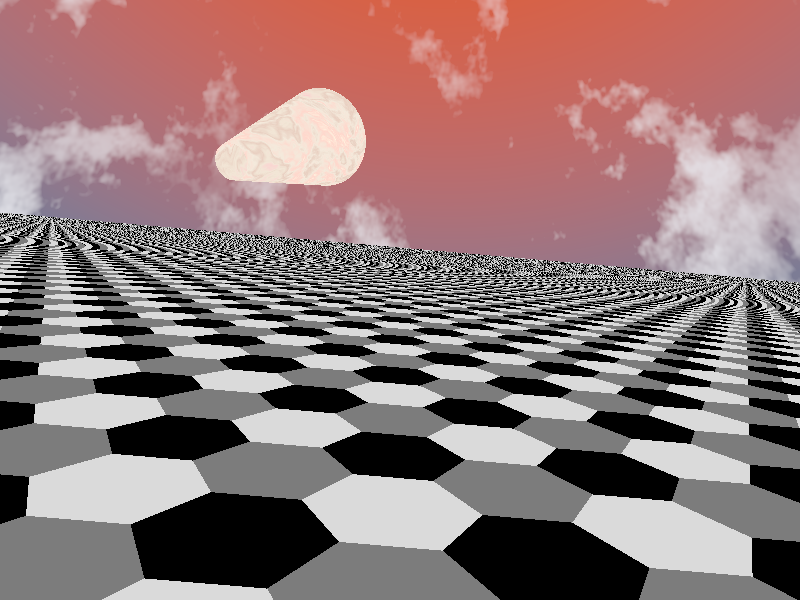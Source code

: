 #include "colors.inc" 
#include "shapes.inc"
#include "textures.inc"
#include "stones.inc"
#include "skies.inc"


#declare Pigment_1 =
pigment{ gradient <0,1,0>  sine_wave
         color_map{
            [ 0.0 color rgb<1,1,1> ]
            [ 1.0 color rgb<1,0,0> ]
         }
         scale 0.35
} 
camera {
    location <0,1,-10>
    look_at <0,1,0>
    rotate <5, clock*(-410),5>
}

light_source {
    <4,6,-10>
    White
}
   
background{White}
 sky_sphere {
    pigment {
      gradient y
      color_map {
        [0.000 0.002 color rgb <1.0, 0.2, 0.0>
                     color rgb <1.0, 0.2, 0.0>]
        [0.002 0.200 color rgb <0.8, 0.1, 0.0>
                     color rgb <0.2, 0.2, 0.3>]
      }
      scale 2
      translate -1
    }
    pigment {
      bozo
      turbulence 0.65
      octaves 6
      omega 0.7
      lambda 2
      color_map {
          [0.0 0.1 color rgb <0.85, 0.85, 0.85>
                   color rgb <0.75, 0.75, 0.80>]
          [0.1 0.5 color rgb <0.80, 0.80, 0.85>
                   color rgbt <1, 1, 1, 1>]
          [0.5 1.0 color rgbt <1, 1, 1, 1>
                   color rgbt <1, 1, 1, 1>]
      }
      scale <0.2, 0.5, 0.2>
    }
    rotate -135*x
  }


plane{ 
    y,-1.0
    pigment { hexagon Gray20, Gray70, Black }  
}
light_source{
    <5,30,-30>
    White
}        
light_source{
    <5,-30,30>
    White shadowless
}

cone {
    <-6,1,0>,.3
    <-5,2,3>,1.0
    open
    texture{T_Stone5 scale 2}
    rotate  <clock*(-180),0,0>
    translate <+3,+2,0>
}